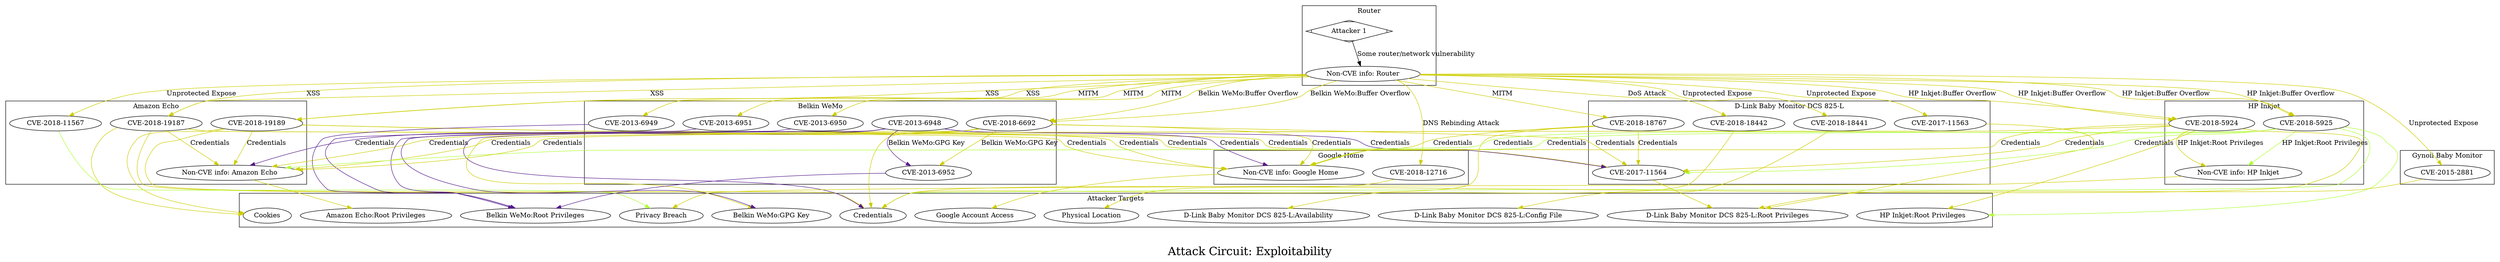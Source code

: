 /*****
Attack Circuit: Exploitability
*****/

digraph G {
  graph [splines=true overlap=false]
  node  [shape=ellipse, width=0.3, height=0.3]
  0 -> 1 [label="Some router/network vulnerability"];
  subgraph cluster_1 {
  label="Router";  0 [label="Attacker 1", shape=Mdiamond];
    1 [label="Non-CVE info: Router"];
  }
  subgraph cluster_2 {
  label="Amazon Echo";    2 [label="Non-CVE info: Amazon Echo"];
    3 [label="CVE-2018-19189"];
    4 [label="CVE-2018-19187"];
    5 [label="CVE-2018-11567"];
  }
  subgraph cluster_3 {
  label="Google Home";    6 [label="Non-CVE info: Google Home"];
    7 [label="CVE-2018-12716"];
  }
  subgraph cluster_4 {
  label="Belkin WeMo";    8 [label="CVE-2018-6692"];
    9 [label="CVE-2013-6952"];
    10 [label="CVE-2013-6951"];
    11 [label="CVE-2013-6950"];
    12 [label="CVE-2013-6949"];
    13 [label="CVE-2013-6948"];
  }
  subgraph cluster_5 {
  label="D-Link Baby Monitor DCS 825-L";    14 [label="CVE-2018-18767"];
    15 [label="CVE-2018-18442"];
    16 [label="CVE-2018-18441"];
    17 [label="CVE-2017-11564"];
    18 [label="CVE-2017-11563"];
  }
  subgraph cluster_6 {
  label="HP Inkjet";    19 [label="Non-CVE info: HP Inkjet"];
    20 [label="CVE-2018-5925"];
    21 [label="CVE-2018-5924"];
  }
  subgraph cluster_7 {
  label="Gynoii Baby Monitor";    22 [label="CVE-2015-2881"];
  }
  subgraph cluster_8 {
  label="Attacker Targets";    23 [label="Amazon Echo:Root Privileges"];
    24 [label="Cookies"];
    25 [label="Credentials"];
    26 [label="Privacy Breach"];
    27 [label="Google Account Access"];
    28 [label="Physical Location"];
    29 [label="Belkin WeMo:GPG Key"];
    30 [label="Belkin WeMo:Root Privileges"];
    31 [label="D-Link Baby Monitor DCS 825-L:Availability"];
    32 [label="D-Link Baby Monitor DCS 825-L:Config File"];
    33 [label="D-Link Baby Monitor DCS 825-L:Root Privileges"];
    34 [label="HP Inkjet:Root Privileges"];
  }
  1 -> 3 [label="XSS" color="yellow3"];
  1 -> 3 [label="XSS" color="yellow3"];
  1 -> 4 [label="XSS" color="yellow3"];
  1 -> 4 [label="XSS" color="yellow3"];
  1 -> 5 [label="Unprotected Expose" color="yellow3"];
  1 -> 7 [label="DNS Rebinding Attack" color="yellow3"];
  1 -> 8 [label="Belkin WeMo:Buffer Overflow" color="yellow3"];
  1 -> 8 [label="Belkin WeMo:Buffer Overflow" color="yellow3"];
  1 -> 10 [label="MITM" color="yellow3"];
  1 -> 11 [label="MITM" color="yellow3"];
  1 -> 12 [label="MITM" color="yellow3"];
  1 -> 14 [label="MITM" color="yellow3"];
  1 -> 15 [label="DoS Attack" color="yellow3"];
  1 -> 16 [label="Unprotected Expose" color="yellow3"];
  1 -> 18 [label="Unprotected Expose" color="yellow3"];
  1 -> 20 [label="HP Inkjet:Buffer Overflow" color="yellow3"];
  1 -> 20 [label="HP Inkjet:Buffer Overflow" color="yellow3"];
  1 -> 21 [label="HP Inkjet:Buffer Overflow" color="yellow3"];
  1 -> 21 [label="HP Inkjet:Buffer Overflow" color="yellow3"];
  1 -> 22 [label="Unprotected Expose" color="yellow3"];
  3 -> 2 [label="Credentials" color="yellow3"];
  4 -> 2 [label="Credentials" color="yellow3"];
  3 -> 6 [label="Credentials" color="yellow3"];
  4 -> 6 [label="Credentials" color="yellow3"];
  3 -> 17 [label="Credentials" color="yellow3"];
  4 -> 17 [label="Credentials" color="yellow3"];
  8 -> 2 [label="Credentials" color="yellow3"];
  13 -> 2 [label="Credentials" color="purple4"];
  8 -> 6 [label="Credentials" color="yellow3"];
  13 -> 6 [label="Credentials" color="purple4"];
  8 -> 9 [label="Belkin WeMo:GPG Key" color="yellow3"];
  13 -> 9 [label="Belkin WeMo:GPG Key" color="purple4"];
  8 -> 17 [label="Credentials" color="yellow3"];
  13 -> 17 [label="Credentials" color="purple4"];
  14 -> 2 [label="Credentials" color="yellow3"];
  14 -> 6 [label="Credentials" color="yellow3"];
  14 -> 17 [label="Credentials" color="yellow3"];
  20 -> 2 [label="Credentials" color="greenyellow"];
  21 -> 2 [label="Credentials" color="yellow3"];
  20 -> 6 [label="Credentials" color="greenyellow"];
  21 -> 6 [label="Credentials" color="yellow3"];
  20 -> 17 [label="Credentials" color="greenyellow"];
  21 -> 17 [label="Credentials" color="yellow3"];
  20 -> 19 [label="HP Inkjet:Root Privileges" color="greenyellow"];
  21 -> 19 [label="HP Inkjet:Root Privileges" color="yellow3"];
  2 ->  23 [color="yellow3"];
  3 -> 24 [color="yellow3"];
  3 -> 25 [color="yellow3"];
  4 -> 24 [color="yellow3"];
  4 -> 25 [color="yellow3"];
  5 -> 26 [color="greenyellow"];
  6 ->  27 [color="yellow3"];
  7 -> 28 [color="yellow3"];
  8 -> 25 [color="yellow3"];
  8 -> 29 [color="yellow3"];
  9 -> 30 [color="purple4"];
  10 -> 30 [color="purple4"];
  11 -> 30 [color="purple4"];
  12 -> 30 [color="purple4"];
  13 -> 25 [color="purple4"];
  13 -> 29 [color="purple4"];
  14 ->  25 [color="yellow3"];
  15 ->  31 [color="yellow3"];
  16 ->  32 [color="yellow3"];
  17 -> 33 [color="yellow3"];
  18 -> 33 [color="yellow3"];
  19 ->  26 [color="yellow3"];
  20 -> 25 [color="greenyellow"];
  20 -> 34 [color="greenyellow"];
  21 -> 25 [color="yellow3"];
  21 -> 34 [color="yellow3"];
  22 -> 33 [color="yellow3"];
  label = "\nAttack Circuit: Exploitability\n";  fontsize=24;
}